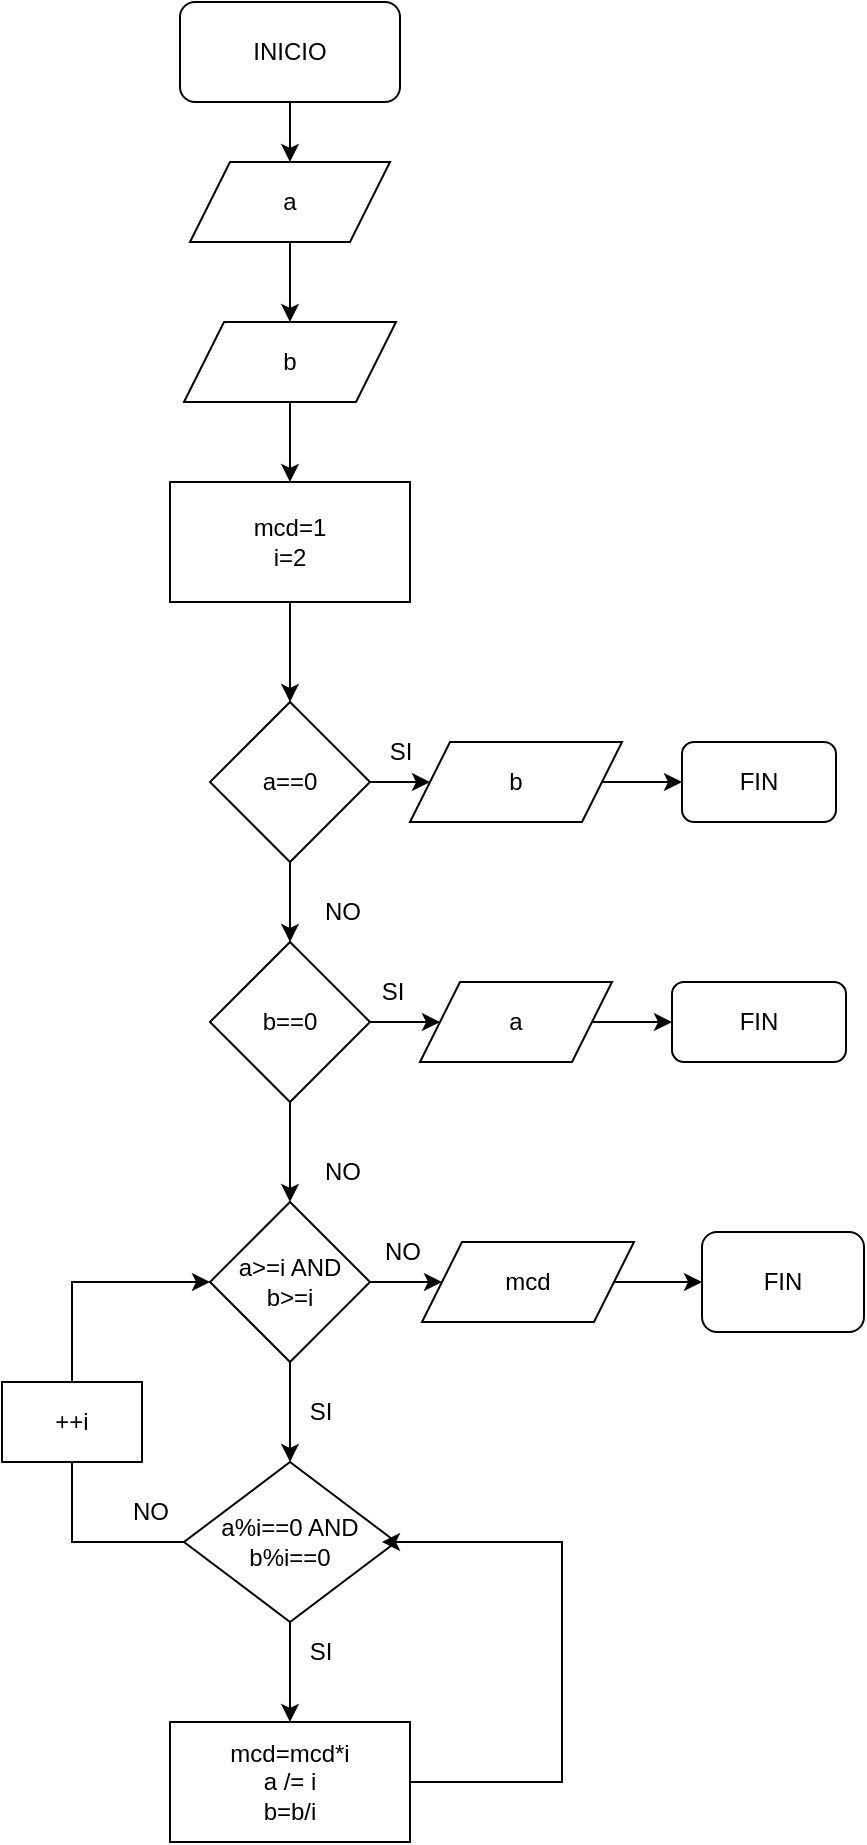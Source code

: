 <mxfile version="24.4.0" type="github">
  <diagram name="Página-1" id="faFdf2lQ-HxeoyykXG_d">
    <mxGraphModel dx="1240" dy="434" grid="1" gridSize="10" guides="1" tooltips="1" connect="1" arrows="1" fold="1" page="1" pageScale="1" pageWidth="827" pageHeight="1169" math="0" shadow="0">
      <root>
        <mxCell id="0" />
        <mxCell id="1" parent="0" />
        <mxCell id="6ggFuDm7CMddLBPQNmpE-3" value="" style="edgeStyle=orthogonalEdgeStyle;rounded=0;orthogonalLoop=1;jettySize=auto;html=1;" edge="1" parent="1" source="6ggFuDm7CMddLBPQNmpE-1" target="6ggFuDm7CMddLBPQNmpE-2">
          <mxGeometry relative="1" as="geometry" />
        </mxCell>
        <mxCell id="6ggFuDm7CMddLBPQNmpE-1" value="INICIO" style="rounded=1;whiteSpace=wrap;html=1;" vertex="1" parent="1">
          <mxGeometry x="359" y="40" width="110" height="50" as="geometry" />
        </mxCell>
        <mxCell id="6ggFuDm7CMddLBPQNmpE-5" value="" style="edgeStyle=orthogonalEdgeStyle;rounded=0;orthogonalLoop=1;jettySize=auto;html=1;" edge="1" parent="1" source="6ggFuDm7CMddLBPQNmpE-2" target="6ggFuDm7CMddLBPQNmpE-4">
          <mxGeometry relative="1" as="geometry" />
        </mxCell>
        <mxCell id="6ggFuDm7CMddLBPQNmpE-2" value="a" style="shape=parallelogram;perimeter=parallelogramPerimeter;whiteSpace=wrap;html=1;fixedSize=1;" vertex="1" parent="1">
          <mxGeometry x="364" y="120" width="100" height="40" as="geometry" />
        </mxCell>
        <mxCell id="6ggFuDm7CMddLBPQNmpE-7" value="" style="edgeStyle=orthogonalEdgeStyle;rounded=0;orthogonalLoop=1;jettySize=auto;html=1;" edge="1" parent="1" source="6ggFuDm7CMddLBPQNmpE-4" target="6ggFuDm7CMddLBPQNmpE-6">
          <mxGeometry relative="1" as="geometry" />
        </mxCell>
        <mxCell id="6ggFuDm7CMddLBPQNmpE-4" value="b" style="shape=parallelogram;perimeter=parallelogramPerimeter;whiteSpace=wrap;html=1;fixedSize=1;" vertex="1" parent="1">
          <mxGeometry x="361" y="200" width="106" height="40" as="geometry" />
        </mxCell>
        <mxCell id="6ggFuDm7CMddLBPQNmpE-9" value="" style="edgeStyle=orthogonalEdgeStyle;rounded=0;orthogonalLoop=1;jettySize=auto;html=1;" edge="1" parent="1" source="6ggFuDm7CMddLBPQNmpE-6" target="6ggFuDm7CMddLBPQNmpE-8">
          <mxGeometry relative="1" as="geometry" />
        </mxCell>
        <mxCell id="6ggFuDm7CMddLBPQNmpE-6" value="mcd=1&lt;div&gt;i=2&lt;/div&gt;" style="whiteSpace=wrap;html=1;" vertex="1" parent="1">
          <mxGeometry x="354" y="280" width="120" height="60" as="geometry" />
        </mxCell>
        <mxCell id="6ggFuDm7CMddLBPQNmpE-11" value="" style="edgeStyle=orthogonalEdgeStyle;rounded=0;orthogonalLoop=1;jettySize=auto;html=1;" edge="1" parent="1" source="6ggFuDm7CMddLBPQNmpE-8" target="6ggFuDm7CMddLBPQNmpE-10">
          <mxGeometry relative="1" as="geometry" />
        </mxCell>
        <mxCell id="6ggFuDm7CMddLBPQNmpE-15" value="" style="edgeStyle=orthogonalEdgeStyle;rounded=0;orthogonalLoop=1;jettySize=auto;html=1;" edge="1" parent="1" source="6ggFuDm7CMddLBPQNmpE-8" target="6ggFuDm7CMddLBPQNmpE-14">
          <mxGeometry relative="1" as="geometry" />
        </mxCell>
        <mxCell id="6ggFuDm7CMddLBPQNmpE-8" value="a==0" style="rhombus;whiteSpace=wrap;html=1;" vertex="1" parent="1">
          <mxGeometry x="374" y="390" width="80" height="80" as="geometry" />
        </mxCell>
        <mxCell id="6ggFuDm7CMddLBPQNmpE-13" value="" style="edgeStyle=orthogonalEdgeStyle;rounded=0;orthogonalLoop=1;jettySize=auto;html=1;" edge="1" parent="1" source="6ggFuDm7CMddLBPQNmpE-10" target="6ggFuDm7CMddLBPQNmpE-12">
          <mxGeometry relative="1" as="geometry" />
        </mxCell>
        <mxCell id="6ggFuDm7CMddLBPQNmpE-10" value="b" style="shape=parallelogram;perimeter=parallelogramPerimeter;whiteSpace=wrap;html=1;fixedSize=1;" vertex="1" parent="1">
          <mxGeometry x="474" y="410" width="106" height="40" as="geometry" />
        </mxCell>
        <mxCell id="6ggFuDm7CMddLBPQNmpE-12" value="FIN" style="rounded=1;whiteSpace=wrap;html=1;" vertex="1" parent="1">
          <mxGeometry x="610" y="410" width="77" height="40" as="geometry" />
        </mxCell>
        <mxCell id="6ggFuDm7CMddLBPQNmpE-17" value="" style="edgeStyle=orthogonalEdgeStyle;rounded=0;orthogonalLoop=1;jettySize=auto;html=1;" edge="1" parent="1" source="6ggFuDm7CMddLBPQNmpE-14" target="6ggFuDm7CMddLBPQNmpE-16">
          <mxGeometry relative="1" as="geometry" />
        </mxCell>
        <mxCell id="6ggFuDm7CMddLBPQNmpE-21" value="" style="edgeStyle=orthogonalEdgeStyle;rounded=0;orthogonalLoop=1;jettySize=auto;html=1;" edge="1" parent="1" source="6ggFuDm7CMddLBPQNmpE-14" target="6ggFuDm7CMddLBPQNmpE-20">
          <mxGeometry relative="1" as="geometry" />
        </mxCell>
        <mxCell id="6ggFuDm7CMddLBPQNmpE-14" value="b==0" style="rhombus;whiteSpace=wrap;html=1;" vertex="1" parent="1">
          <mxGeometry x="374" y="510" width="80" height="80" as="geometry" />
        </mxCell>
        <mxCell id="6ggFuDm7CMddLBPQNmpE-19" value="" style="edgeStyle=orthogonalEdgeStyle;rounded=0;orthogonalLoop=1;jettySize=auto;html=1;" edge="1" parent="1" source="6ggFuDm7CMddLBPQNmpE-16" target="6ggFuDm7CMddLBPQNmpE-18">
          <mxGeometry relative="1" as="geometry" />
        </mxCell>
        <mxCell id="6ggFuDm7CMddLBPQNmpE-16" value="a" style="shape=parallelogram;perimeter=parallelogramPerimeter;whiteSpace=wrap;html=1;fixedSize=1;" vertex="1" parent="1">
          <mxGeometry x="479" y="530" width="96" height="40" as="geometry" />
        </mxCell>
        <mxCell id="6ggFuDm7CMddLBPQNmpE-18" value="FIN" style="rounded=1;whiteSpace=wrap;html=1;" vertex="1" parent="1">
          <mxGeometry x="605" y="530" width="87" height="40" as="geometry" />
        </mxCell>
        <mxCell id="6ggFuDm7CMddLBPQNmpE-23" value="" style="edgeStyle=orthogonalEdgeStyle;rounded=0;orthogonalLoop=1;jettySize=auto;html=1;" edge="1" parent="1" source="6ggFuDm7CMddLBPQNmpE-20" target="6ggFuDm7CMddLBPQNmpE-22">
          <mxGeometry relative="1" as="geometry" />
        </mxCell>
        <mxCell id="6ggFuDm7CMddLBPQNmpE-27" value="" style="edgeStyle=orthogonalEdgeStyle;rounded=0;orthogonalLoop=1;jettySize=auto;html=1;" edge="1" parent="1" source="6ggFuDm7CMddLBPQNmpE-20" target="6ggFuDm7CMddLBPQNmpE-26">
          <mxGeometry relative="1" as="geometry" />
        </mxCell>
        <mxCell id="6ggFuDm7CMddLBPQNmpE-20" value="a&amp;gt;=i AND b&amp;gt;=i" style="rhombus;whiteSpace=wrap;html=1;" vertex="1" parent="1">
          <mxGeometry x="374" y="640" width="80" height="80" as="geometry" />
        </mxCell>
        <mxCell id="6ggFuDm7CMddLBPQNmpE-25" value="" style="edgeStyle=orthogonalEdgeStyle;rounded=0;orthogonalLoop=1;jettySize=auto;html=1;" edge="1" parent="1" source="6ggFuDm7CMddLBPQNmpE-22" target="6ggFuDm7CMddLBPQNmpE-24">
          <mxGeometry relative="1" as="geometry" />
        </mxCell>
        <mxCell id="6ggFuDm7CMddLBPQNmpE-22" value="mcd" style="shape=parallelogram;perimeter=parallelogramPerimeter;whiteSpace=wrap;html=1;fixedSize=1;" vertex="1" parent="1">
          <mxGeometry x="480" y="660" width="106" height="40" as="geometry" />
        </mxCell>
        <mxCell id="6ggFuDm7CMddLBPQNmpE-24" value="FIN" style="rounded=1;whiteSpace=wrap;html=1;" vertex="1" parent="1">
          <mxGeometry x="620" y="655" width="81" height="50" as="geometry" />
        </mxCell>
        <mxCell id="6ggFuDm7CMddLBPQNmpE-29" value="" style="edgeStyle=orthogonalEdgeStyle;rounded=0;orthogonalLoop=1;jettySize=auto;html=1;" edge="1" parent="1" source="6ggFuDm7CMddLBPQNmpE-26" target="6ggFuDm7CMddLBPQNmpE-28">
          <mxGeometry relative="1" as="geometry" />
        </mxCell>
        <mxCell id="6ggFuDm7CMddLBPQNmpE-26" value="a%i==0 AND b%i==0" style="rhombus;whiteSpace=wrap;html=1;" vertex="1" parent="1">
          <mxGeometry x="361" y="770" width="106" height="80" as="geometry" />
        </mxCell>
        <mxCell id="6ggFuDm7CMddLBPQNmpE-31" value="" style="edgeStyle=orthogonalEdgeStyle;rounded=0;orthogonalLoop=1;jettySize=auto;html=1;" edge="1" parent="1" source="6ggFuDm7CMddLBPQNmpE-28">
          <mxGeometry relative="1" as="geometry">
            <mxPoint x="460" y="810" as="targetPoint" />
            <Array as="points">
              <mxPoint x="550" y="930" />
              <mxPoint x="550" y="810" />
              <mxPoint x="464" y="810" />
            </Array>
          </mxGeometry>
        </mxCell>
        <mxCell id="6ggFuDm7CMddLBPQNmpE-28" value="mcd=mcd*i&lt;div&gt;a /= i&lt;/div&gt;&lt;div&gt;b=b/i&lt;/div&gt;" style="whiteSpace=wrap;html=1;" vertex="1" parent="1">
          <mxGeometry x="354" y="900" width="120" height="60" as="geometry" />
        </mxCell>
        <mxCell id="6ggFuDm7CMddLBPQNmpE-34" value="" style="edgeStyle=orthogonalEdgeStyle;rounded=0;orthogonalLoop=1;jettySize=auto;html=1;entryX=0;entryY=0.5;entryDx=0;entryDy=0;" edge="1" parent="1" source="6ggFuDm7CMddLBPQNmpE-32" target="6ggFuDm7CMddLBPQNmpE-20">
          <mxGeometry relative="1" as="geometry">
            <mxPoint x="305" y="670" as="targetPoint" />
            <Array as="points">
              <mxPoint x="305" y="680" />
            </Array>
          </mxGeometry>
        </mxCell>
        <mxCell id="6ggFuDm7CMddLBPQNmpE-32" value="++i" style="rounded=0;whiteSpace=wrap;html=1;" vertex="1" parent="1">
          <mxGeometry x="270" y="730" width="70" height="40" as="geometry" />
        </mxCell>
        <mxCell id="6ggFuDm7CMddLBPQNmpE-37" value="" style="endArrow=none;html=1;rounded=0;entryX=0.5;entryY=1;entryDx=0;entryDy=0;" edge="1" parent="1" source="6ggFuDm7CMddLBPQNmpE-26" target="6ggFuDm7CMddLBPQNmpE-32">
          <mxGeometry width="50" height="50" relative="1" as="geometry">
            <mxPoint x="305" y="810" as="sourcePoint" />
            <mxPoint x="320" y="800" as="targetPoint" />
            <Array as="points">
              <mxPoint x="305" y="810" />
            </Array>
          </mxGeometry>
        </mxCell>
        <mxCell id="6ggFuDm7CMddLBPQNmpE-38" value="SI" style="text;html=1;align=center;verticalAlign=middle;resizable=0;points=[];autosize=1;strokeColor=none;fillColor=none;" vertex="1" parent="1">
          <mxGeometry x="454" y="400" width="30" height="30" as="geometry" />
        </mxCell>
        <mxCell id="6ggFuDm7CMddLBPQNmpE-39" value="SI" style="text;html=1;align=center;verticalAlign=middle;resizable=0;points=[];autosize=1;strokeColor=none;fillColor=none;" vertex="1" parent="1">
          <mxGeometry x="450" y="520" width="30" height="30" as="geometry" />
        </mxCell>
        <mxCell id="6ggFuDm7CMddLBPQNmpE-40" value="SI" style="text;html=1;align=center;verticalAlign=middle;resizable=0;points=[];autosize=1;strokeColor=none;fillColor=none;" vertex="1" parent="1">
          <mxGeometry x="414" y="730" width="30" height="30" as="geometry" />
        </mxCell>
        <mxCell id="6ggFuDm7CMddLBPQNmpE-41" value="SI" style="text;html=1;align=center;verticalAlign=middle;resizable=0;points=[];autosize=1;strokeColor=none;fillColor=none;" vertex="1" parent="1">
          <mxGeometry x="414" y="850" width="30" height="30" as="geometry" />
        </mxCell>
        <mxCell id="6ggFuDm7CMddLBPQNmpE-42" value="NO" style="text;html=1;align=center;verticalAlign=middle;resizable=0;points=[];autosize=1;strokeColor=none;fillColor=none;" vertex="1" parent="1">
          <mxGeometry x="324" y="780" width="40" height="30" as="geometry" />
        </mxCell>
        <mxCell id="6ggFuDm7CMddLBPQNmpE-43" value="NO" style="text;html=1;align=center;verticalAlign=middle;resizable=0;points=[];autosize=1;strokeColor=none;fillColor=none;" vertex="1" parent="1">
          <mxGeometry x="450" y="650" width="40" height="30" as="geometry" />
        </mxCell>
        <mxCell id="6ggFuDm7CMddLBPQNmpE-44" value="NO" style="text;html=1;align=center;verticalAlign=middle;resizable=0;points=[];autosize=1;strokeColor=none;fillColor=none;" vertex="1" parent="1">
          <mxGeometry x="420" y="610" width="40" height="30" as="geometry" />
        </mxCell>
        <mxCell id="6ggFuDm7CMddLBPQNmpE-45" value="NO" style="text;html=1;align=center;verticalAlign=middle;resizable=0;points=[];autosize=1;strokeColor=none;fillColor=none;" vertex="1" parent="1">
          <mxGeometry x="420" y="480" width="40" height="30" as="geometry" />
        </mxCell>
      </root>
    </mxGraphModel>
  </diagram>
</mxfile>

